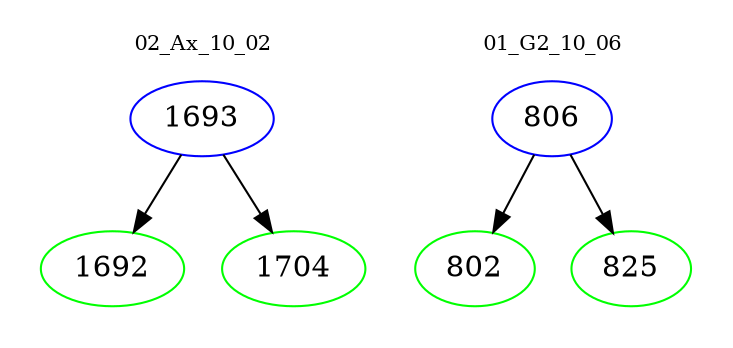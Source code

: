 digraph{
subgraph cluster_0 {
color = white
label = "02_Ax_10_02";
fontsize=10;
T0_1693 [label="1693", color="blue"]
T0_1693 -> T0_1692 [color="black"]
T0_1692 [label="1692", color="green"]
T0_1693 -> T0_1704 [color="black"]
T0_1704 [label="1704", color="green"]
}
subgraph cluster_1 {
color = white
label = "01_G2_10_06";
fontsize=10;
T1_806 [label="806", color="blue"]
T1_806 -> T1_802 [color="black"]
T1_802 [label="802", color="green"]
T1_806 -> T1_825 [color="black"]
T1_825 [label="825", color="green"]
}
}
